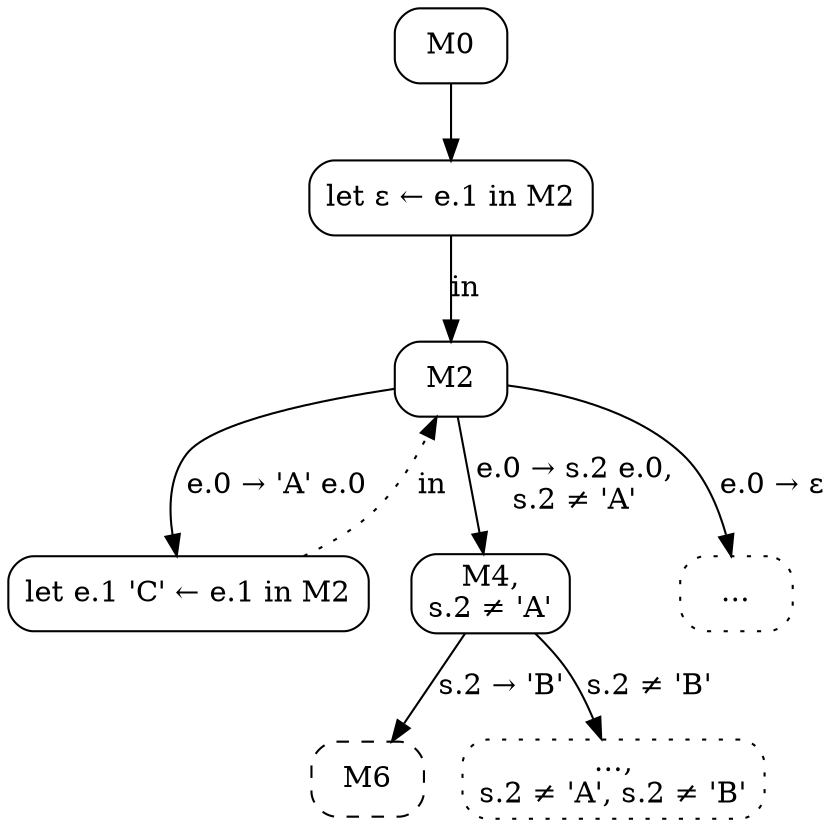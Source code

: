 digraph {
  node [shape=box, style=rounded];

  M0;
  M1 [label="let ε ← e.1 in M2"];
  M0 -> M1;
  M2;
  M1 -> M2 [label="in"];
  M3 [label="let e.1 'C' ← e.1 in M2"];
  M2 -> M3 [label="e.0 → 'A' e.0"];
  M3 -> M2 [label="in", style=dotted];
  M4 [label="M4,\ns.2 ≠ 'A'"];
  M2 -> M4 [label="e.0 → s.2 e.0,\ns.2 ≠ 'A'"];
  M5 [label="…", style="rounded,dotted"];
  M2 -> M5 [label="e.0 → ε"];
  M6 [style="rounded,dashed"];
  M4 -> M6 [label="s.2 → 'B'"];
  M7 [label="…,\ns.2 ≠ 'A', s.2 ≠ 'B'", style="rounded,dotted"];
  M4 -> M7 [label="s.2 ≠ 'B'"];
}

